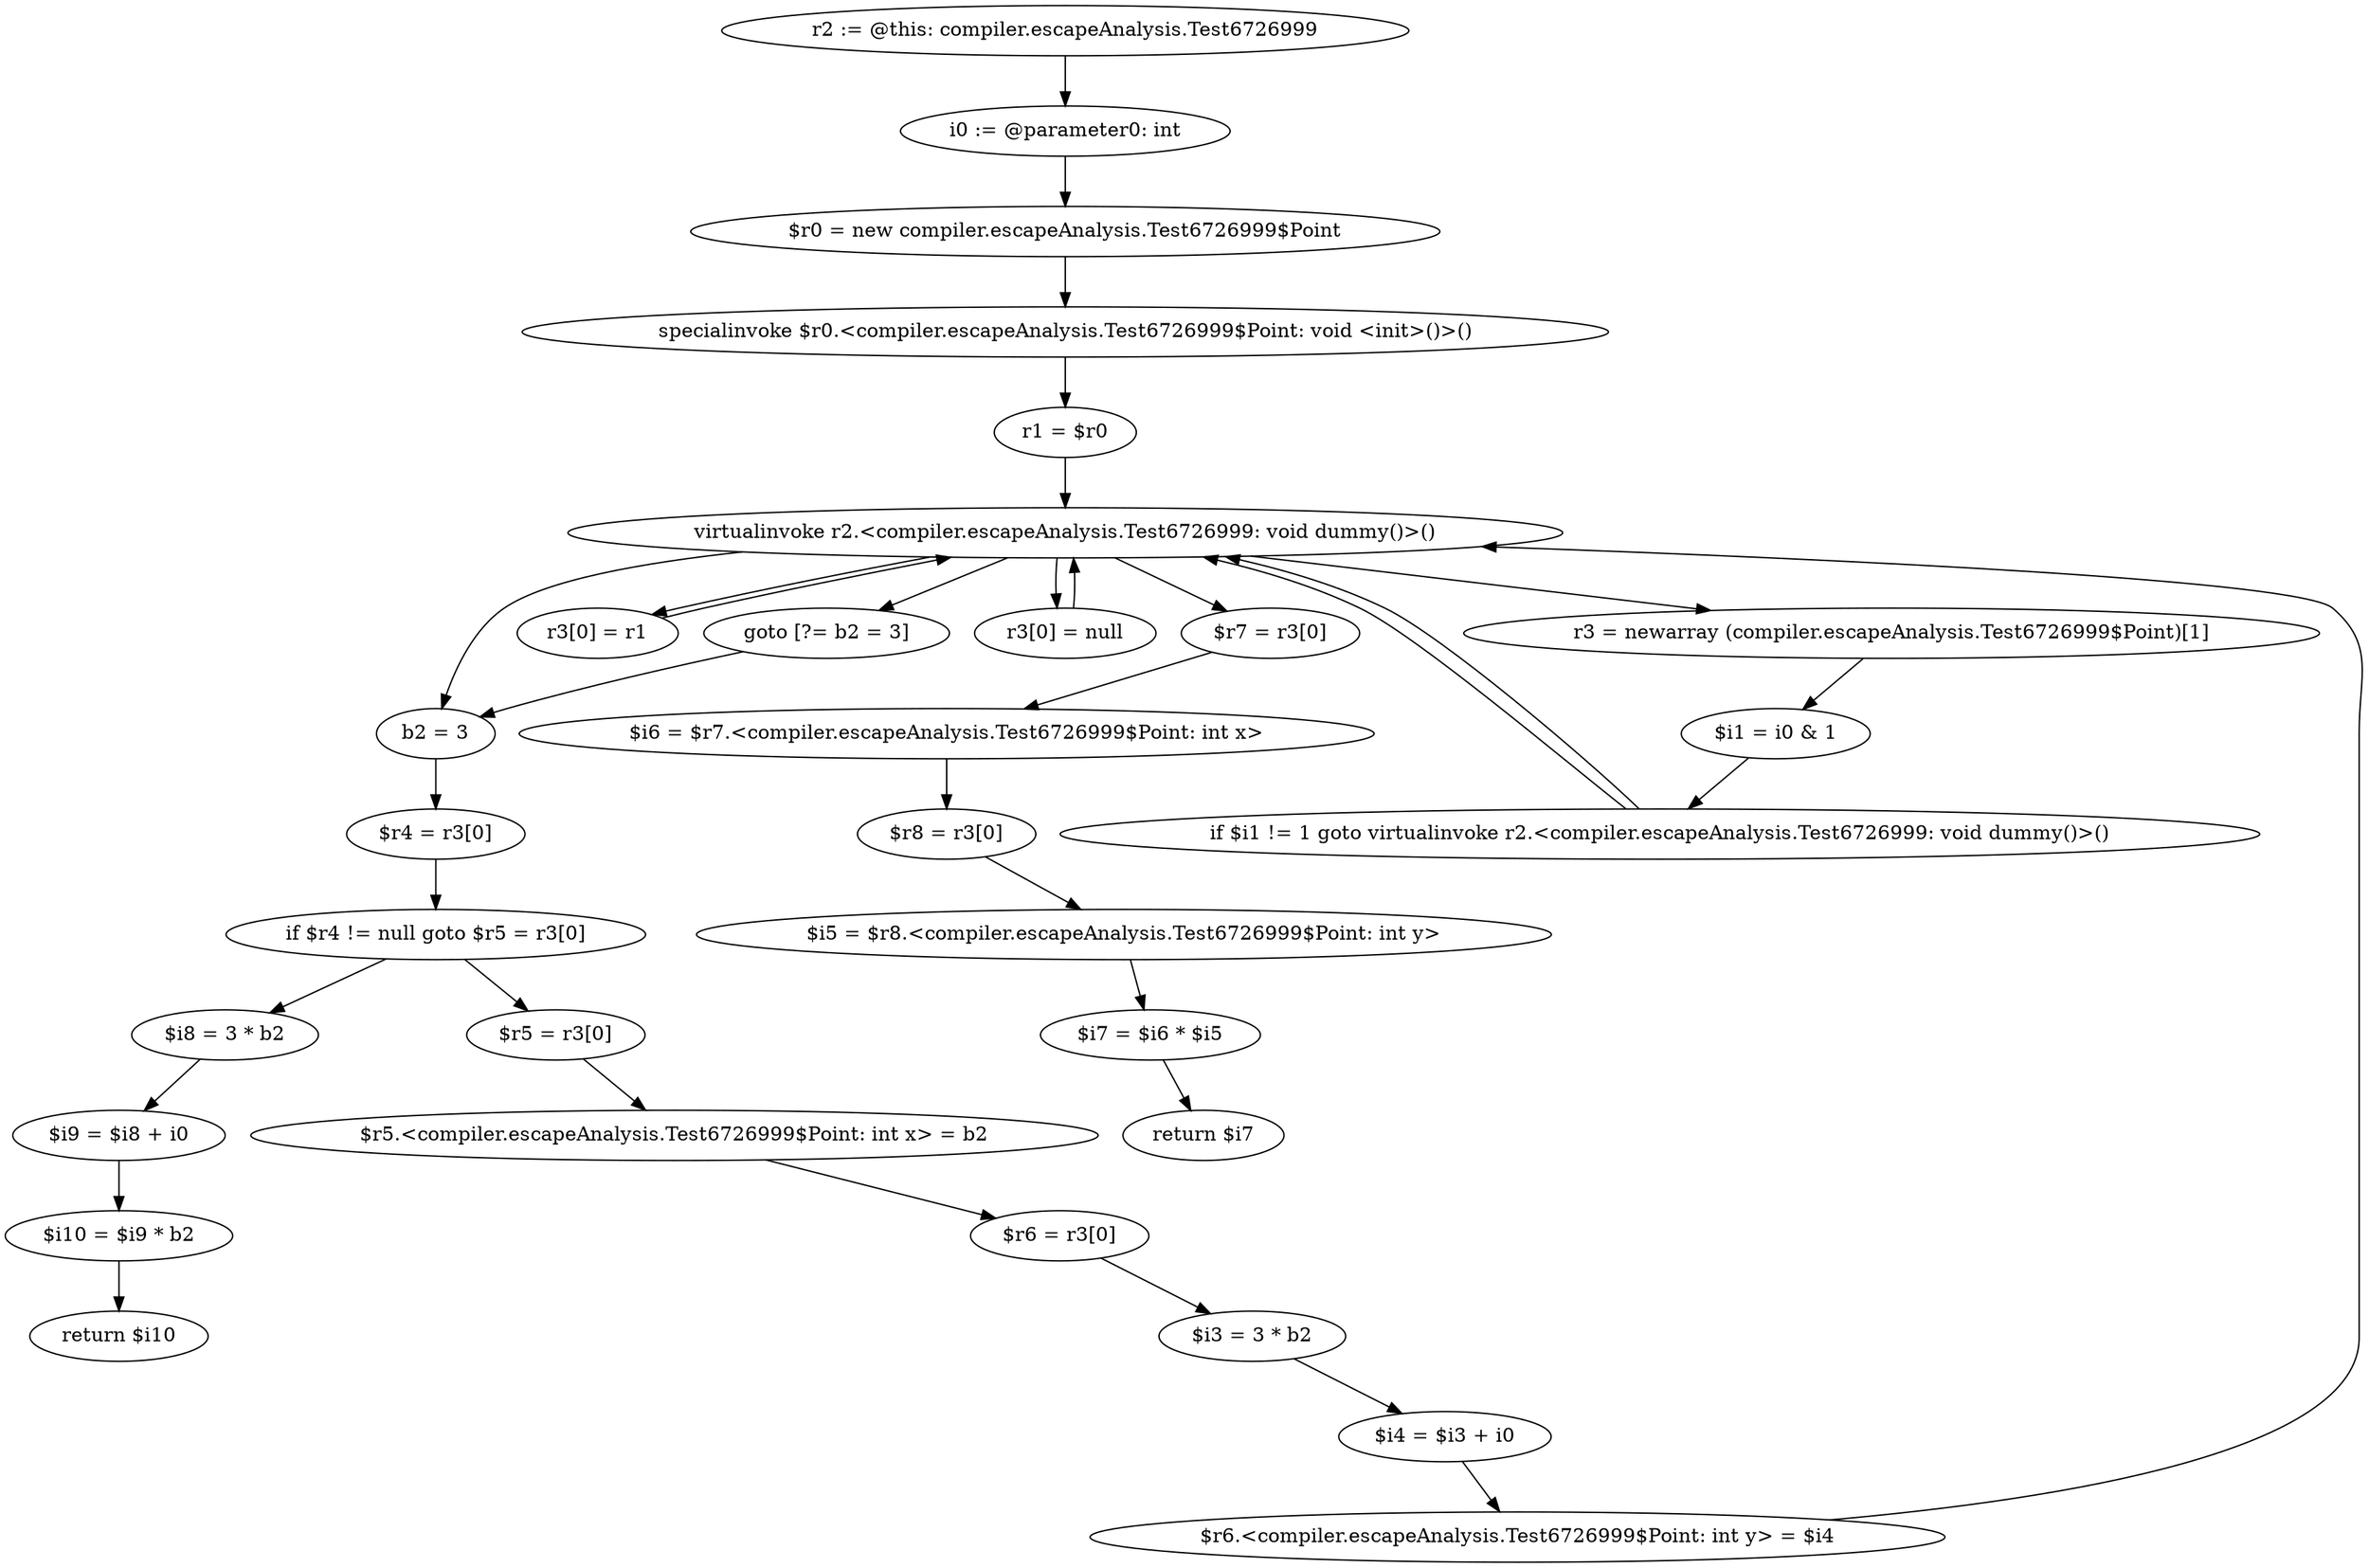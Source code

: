digraph "unitGraph" {
    "r2 := @this: compiler.escapeAnalysis.Test6726999"
    "i0 := @parameter0: int"
    "$r0 = new compiler.escapeAnalysis.Test6726999$Point"
    "specialinvoke $r0.<compiler.escapeAnalysis.Test6726999$Point: void <init>()>()"
    "r1 = $r0"
    "virtualinvoke r2.<compiler.escapeAnalysis.Test6726999: void dummy()>()"
    "r3 = newarray (compiler.escapeAnalysis.Test6726999$Point)[1]"
    "$i1 = i0 & 1"
    "if $i1 != 1 goto virtualinvoke r2.<compiler.escapeAnalysis.Test6726999: void dummy()>()"
    "r3[0] = r1"
    "goto [?= b2 = 3]"
    "r3[0] = null"
    "b2 = 3"
    "$r4 = r3[0]"
    "if $r4 != null goto $r5 = r3[0]"
    "$i8 = 3 * b2"
    "$i9 = $i8 + i0"
    "$i10 = $i9 * b2"
    "return $i10"
    "$r5 = r3[0]"
    "$r5.<compiler.escapeAnalysis.Test6726999$Point: int x> = b2"
    "$r6 = r3[0]"
    "$i3 = 3 * b2"
    "$i4 = $i3 + i0"
    "$r6.<compiler.escapeAnalysis.Test6726999$Point: int y> = $i4"
    "$r7 = r3[0]"
    "$i6 = $r7.<compiler.escapeAnalysis.Test6726999$Point: int x>"
    "$r8 = r3[0]"
    "$i5 = $r8.<compiler.escapeAnalysis.Test6726999$Point: int y>"
    "$i7 = $i6 * $i5"
    "return $i7"
    "r2 := @this: compiler.escapeAnalysis.Test6726999"->"i0 := @parameter0: int";
    "i0 := @parameter0: int"->"$r0 = new compiler.escapeAnalysis.Test6726999$Point";
    "$r0 = new compiler.escapeAnalysis.Test6726999$Point"->"specialinvoke $r0.<compiler.escapeAnalysis.Test6726999$Point: void <init>()>()";
    "specialinvoke $r0.<compiler.escapeAnalysis.Test6726999$Point: void <init>()>()"->"r1 = $r0";
    "r1 = $r0"->"virtualinvoke r2.<compiler.escapeAnalysis.Test6726999: void dummy()>()";
    "virtualinvoke r2.<compiler.escapeAnalysis.Test6726999: void dummy()>()"->"r3 = newarray (compiler.escapeAnalysis.Test6726999$Point)[1]";
    "r3 = newarray (compiler.escapeAnalysis.Test6726999$Point)[1]"->"$i1 = i0 & 1";
    "$i1 = i0 & 1"->"if $i1 != 1 goto virtualinvoke r2.<compiler.escapeAnalysis.Test6726999: void dummy()>()";
    "if $i1 != 1 goto virtualinvoke r2.<compiler.escapeAnalysis.Test6726999: void dummy()>()"->"virtualinvoke r2.<compiler.escapeAnalysis.Test6726999: void dummy()>()";
    "if $i1 != 1 goto virtualinvoke r2.<compiler.escapeAnalysis.Test6726999: void dummy()>()"->"virtualinvoke r2.<compiler.escapeAnalysis.Test6726999: void dummy()>()";
    "virtualinvoke r2.<compiler.escapeAnalysis.Test6726999: void dummy()>()"->"r3[0] = r1";
    "r3[0] = r1"->"virtualinvoke r2.<compiler.escapeAnalysis.Test6726999: void dummy()>()";
    "virtualinvoke r2.<compiler.escapeAnalysis.Test6726999: void dummy()>()"->"goto [?= b2 = 3]";
    "goto [?= b2 = 3]"->"b2 = 3";
    "virtualinvoke r2.<compiler.escapeAnalysis.Test6726999: void dummy()>()"->"r3[0] = null";
    "r3[0] = null"->"virtualinvoke r2.<compiler.escapeAnalysis.Test6726999: void dummy()>()";
    "virtualinvoke r2.<compiler.escapeAnalysis.Test6726999: void dummy()>()"->"b2 = 3";
    "b2 = 3"->"$r4 = r3[0]";
    "$r4 = r3[0]"->"if $r4 != null goto $r5 = r3[0]";
    "if $r4 != null goto $r5 = r3[0]"->"$i8 = 3 * b2";
    "if $r4 != null goto $r5 = r3[0]"->"$r5 = r3[0]";
    "$i8 = 3 * b2"->"$i9 = $i8 + i0";
    "$i9 = $i8 + i0"->"$i10 = $i9 * b2";
    "$i10 = $i9 * b2"->"return $i10";
    "$r5 = r3[0]"->"$r5.<compiler.escapeAnalysis.Test6726999$Point: int x> = b2";
    "$r5.<compiler.escapeAnalysis.Test6726999$Point: int x> = b2"->"$r6 = r3[0]";
    "$r6 = r3[0]"->"$i3 = 3 * b2";
    "$i3 = 3 * b2"->"$i4 = $i3 + i0";
    "$i4 = $i3 + i0"->"$r6.<compiler.escapeAnalysis.Test6726999$Point: int y> = $i4";
    "$r6.<compiler.escapeAnalysis.Test6726999$Point: int y> = $i4"->"virtualinvoke r2.<compiler.escapeAnalysis.Test6726999: void dummy()>()";
    "virtualinvoke r2.<compiler.escapeAnalysis.Test6726999: void dummy()>()"->"$r7 = r3[0]";
    "$r7 = r3[0]"->"$i6 = $r7.<compiler.escapeAnalysis.Test6726999$Point: int x>";
    "$i6 = $r7.<compiler.escapeAnalysis.Test6726999$Point: int x>"->"$r8 = r3[0]";
    "$r8 = r3[0]"->"$i5 = $r8.<compiler.escapeAnalysis.Test6726999$Point: int y>";
    "$i5 = $r8.<compiler.escapeAnalysis.Test6726999$Point: int y>"->"$i7 = $i6 * $i5";
    "$i7 = $i6 * $i5"->"return $i7";
}
